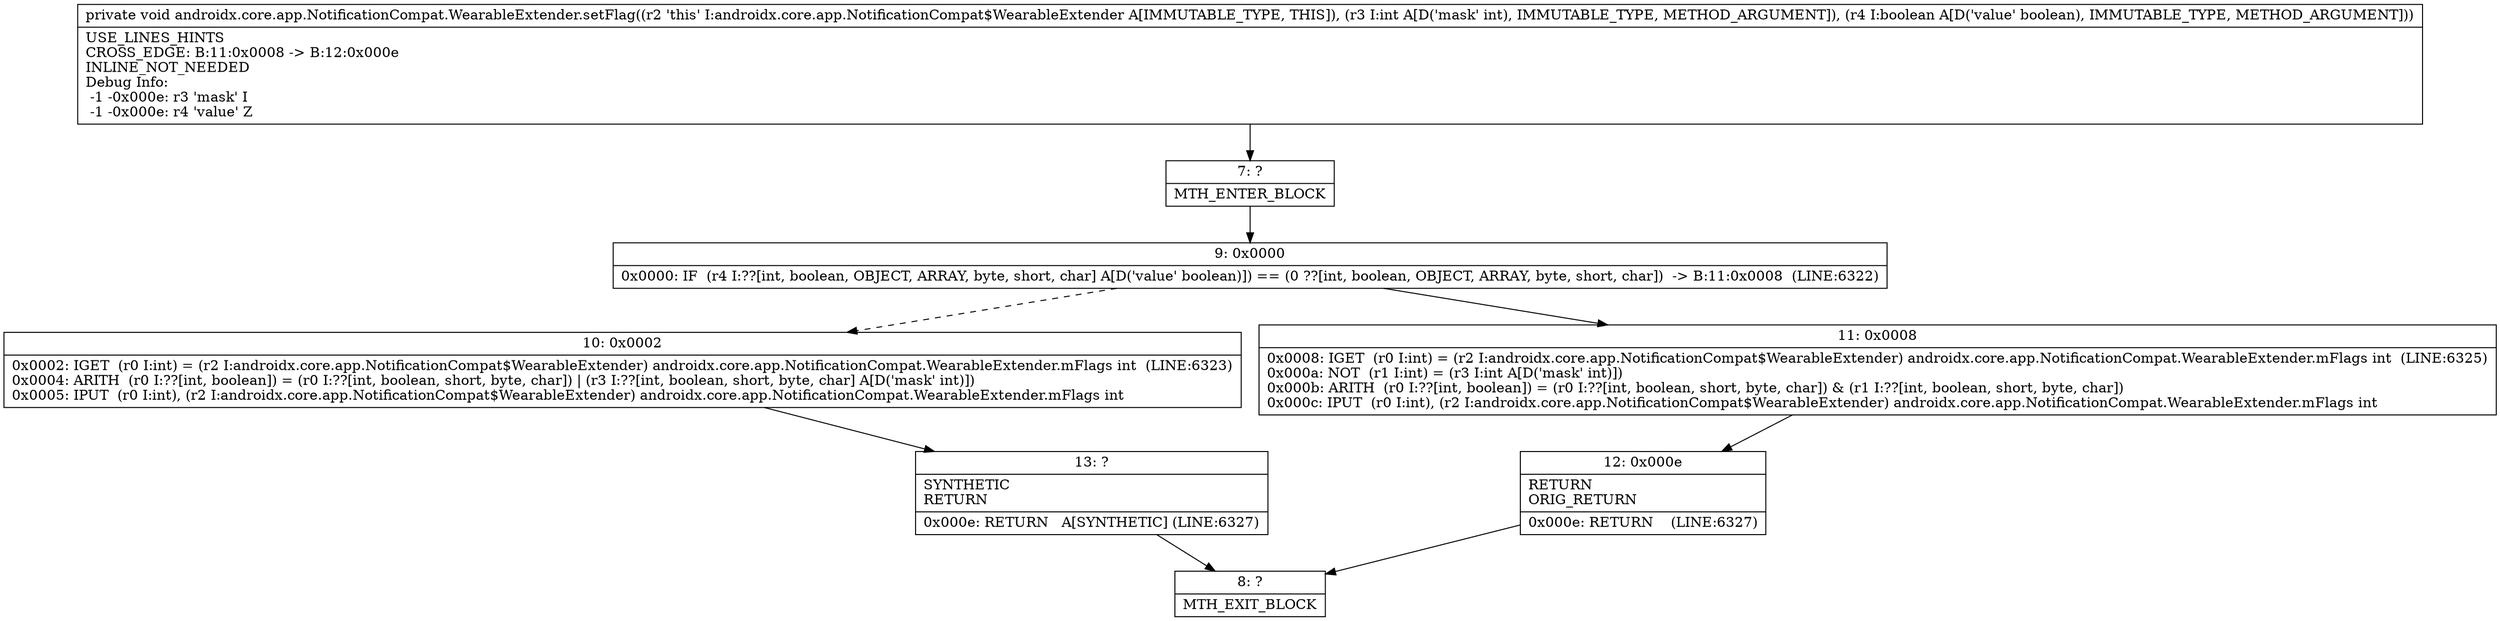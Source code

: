 digraph "CFG forandroidx.core.app.NotificationCompat.WearableExtender.setFlag(IZ)V" {
Node_7 [shape=record,label="{7\:\ ?|MTH_ENTER_BLOCK\l}"];
Node_9 [shape=record,label="{9\:\ 0x0000|0x0000: IF  (r4 I:??[int, boolean, OBJECT, ARRAY, byte, short, char] A[D('value' boolean)]) == (0 ??[int, boolean, OBJECT, ARRAY, byte, short, char])  \-\> B:11:0x0008  (LINE:6322)\l}"];
Node_10 [shape=record,label="{10\:\ 0x0002|0x0002: IGET  (r0 I:int) = (r2 I:androidx.core.app.NotificationCompat$WearableExtender) androidx.core.app.NotificationCompat.WearableExtender.mFlags int  (LINE:6323)\l0x0004: ARITH  (r0 I:??[int, boolean]) = (r0 I:??[int, boolean, short, byte, char]) \| (r3 I:??[int, boolean, short, byte, char] A[D('mask' int)]) \l0x0005: IPUT  (r0 I:int), (r2 I:androidx.core.app.NotificationCompat$WearableExtender) androidx.core.app.NotificationCompat.WearableExtender.mFlags int \l}"];
Node_13 [shape=record,label="{13\:\ ?|SYNTHETIC\lRETURN\l|0x000e: RETURN   A[SYNTHETIC] (LINE:6327)\l}"];
Node_8 [shape=record,label="{8\:\ ?|MTH_EXIT_BLOCK\l}"];
Node_11 [shape=record,label="{11\:\ 0x0008|0x0008: IGET  (r0 I:int) = (r2 I:androidx.core.app.NotificationCompat$WearableExtender) androidx.core.app.NotificationCompat.WearableExtender.mFlags int  (LINE:6325)\l0x000a: NOT  (r1 I:int) = (r3 I:int A[D('mask' int)]) \l0x000b: ARITH  (r0 I:??[int, boolean]) = (r0 I:??[int, boolean, short, byte, char]) & (r1 I:??[int, boolean, short, byte, char]) \l0x000c: IPUT  (r0 I:int), (r2 I:androidx.core.app.NotificationCompat$WearableExtender) androidx.core.app.NotificationCompat.WearableExtender.mFlags int \l}"];
Node_12 [shape=record,label="{12\:\ 0x000e|RETURN\lORIG_RETURN\l|0x000e: RETURN    (LINE:6327)\l}"];
MethodNode[shape=record,label="{private void androidx.core.app.NotificationCompat.WearableExtender.setFlag((r2 'this' I:androidx.core.app.NotificationCompat$WearableExtender A[IMMUTABLE_TYPE, THIS]), (r3 I:int A[D('mask' int), IMMUTABLE_TYPE, METHOD_ARGUMENT]), (r4 I:boolean A[D('value' boolean), IMMUTABLE_TYPE, METHOD_ARGUMENT]))  | USE_LINES_HINTS\lCROSS_EDGE: B:11:0x0008 \-\> B:12:0x000e\lINLINE_NOT_NEEDED\lDebug Info:\l  \-1 \-0x000e: r3 'mask' I\l  \-1 \-0x000e: r4 'value' Z\l}"];
MethodNode -> Node_7;Node_7 -> Node_9;
Node_9 -> Node_10[style=dashed];
Node_9 -> Node_11;
Node_10 -> Node_13;
Node_13 -> Node_8;
Node_11 -> Node_12;
Node_12 -> Node_8;
}

